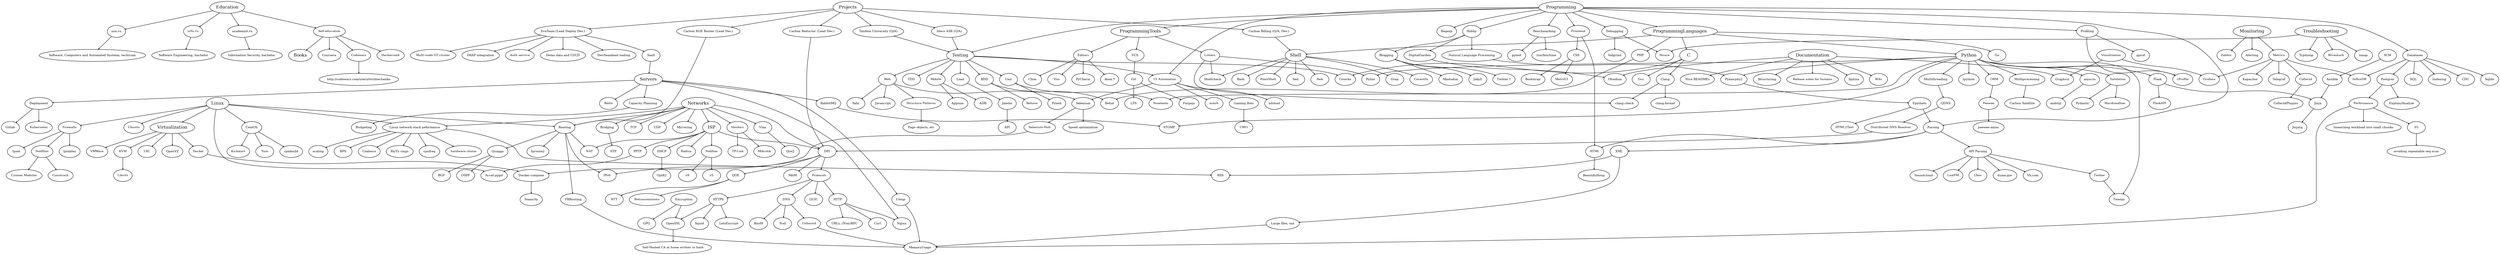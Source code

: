 digraph G {
	node [fontsize=9];
	edge [arrowsize=0.3, color=black];
	Books [fontsize=13];
	ISP [fontsize=13];
	Documentation [fontsize=13];
	Programming [fontsize=13];
	ProgrammingTools [fontsize=13];
	ProgrammingLanguages [fontsize=13];
	C [fontsize=13];
	Shell [fontsize=13];
	Python [fontsize=13];
	Linux [fontsize=13];
	Networks [fontsize=13];
	Virtualization [fontsize=13];
	Education [fontsize=13];
	Monitoring [fontsize=13];
	Troubleshooting [fontsize=13];
	Testing [fontsize=13];
	Servers [fontsize=13]
	Projects [fontsize=13]
	Servers -> Deployment;

	Servers -> Nginx;
	Servers -> Uwsgi -> MemoryUsage;
	Servers -> Redis;
	Servers -> RabbitMQ -> STOMP;
	Servers -> "Capacity Planning" -> "Budgeting";
	Documentation -> "Nice READMEs";
	Documentation -> Wiki;
	Documentation -> Structuring;
	Documentation -> "Release notes for humans";
	Documentation -> Graphviz;
	Documentation -> Obsidian;
	Documentation -> Sphinx;
	SCM -> Ansible;
	Ansible -> Jinja;
	Projects -> "Tandem University (Q/A)" -> Testing;
	Projects -> "Ideco ASR (Q/A)" -> Testing;
	Projects -> "Carbon Billing (Q/A, Dev.)" -> Shell;
	Projects -> "Carbon Reductor (Lead Dev.)" -> DPI;
	Projects -> "Carbon XGE Router (Lead Dev.)" -> Routing;
	Projects -> "EvaTeam (Lead Deploy Dev.)" -> SaaS -> Servers;
		"EvaTeam (Lead Deploy Dev.)" -> "Multi-node VZ cluster";
		"EvaTeam (Lead Deploy Dev.)" -> "IMAP integration";
		"EvaTeam (Lead Deploy Dev.)" -> "Auth service";
		"EvaTeam (Lead Deploy Dev.)" -> "Demo data and CI/CD";
		"EvaTeam (Lead Deploy Dev.)" -> "Dev/teamlead tooling";

	Programming -> Regexp;
	Programming -> ProgrammingLanguages;
	Programming -> Testing;
	Programming -> "UI Automation" -> "Gaming Bots" -> UWO;
	Programming -> Profiling;
	Programming -> Benchmarking;
		Benchmarking -> pytest;
		Benchmarking -> "/usr/bin/time";
	Programming -> Databases;
	Programming -> Debugging;
	Programming -> ProgrammingTools;
	Programming -> Frontend;
	Programming -> Parsing -> XML -> RSS;
		Parsing -> HTML -> BeautifulSoup;
		Parsing -> "API Parsing";
		XML -> "Large files, sax" -> MemoryUsage
	Programming -> Hobby;

		Hobby -> Blogging;
			Blogging -> Jekyll;
			Blogging -> "Twitter †";
			Blogging -> Mastodon;
		Hobby -> DigitalGarden -> Obsidian;
		Hobby -> "Natural Language Processing" -> Pymorphy2 -> Epythets -> HTML2Text;
			Epythets -> Parsing;
	ProgrammingLanguages -> Python;
	ProgrammingLanguages -> C;
	ProgrammingLanguages -> Shell;
	ProgrammingLanguages -> PHP;
	ProgrammingLanguages -> Go;
	Python -> Nosetests;
	Python -> Flask;
	Python -> cProfile;
	Python -> Pylint;
	Python -> Ipython;
	Python -> Multithreading -> QDNS -> "Distributed DNS Resolver" -> DPI;
	Python -> Multiprocessing -> "Carbon Satellite";
	Python -> Tweepy;
	Python -> Pymorphy2;
	Python -> ORM -> "Peewee" -> "peewee-async";
	Python -> "STOMP"
	Python -> asyncio -> aiohttp;
	Python -> Validation -> Pydantic;
	    Validation -> Marshmallow;
	"API Parsing" -> Twitter;
	"API Parsing" -> "duma.gov";
	"API Parsing" -> "Vk.com";
	"API Parsing" -> Soundcloud;
	"API Parsing" -> LastFM;
	"API Parsing" -> Uber;
	Twitter -> Tweepy;
	Flask -> FlaskAPI;
	Flask -> Jinja -> Jinjarg;
	C -> Cmocka;
	C -> Gcc;
	C -> Clang;
	Clang -> "clang-check";
	Clang -> "clang-format";
	Shell -> Bash;
	Shell -> PosixShell;
	Shell -> Sed;
	Shell -> Awk;
	Shell -> Grep;
	Shell -> Coreutils;
	Shell -> Shellcheck;
	Testing -> Mobile -> Appium;
		Mobile -> ADB;
	Testing -> BDD -> Behave;
		BDD -> Behat;
	Testing -> Web -> Selenium -> "Speed optimization";
		Selenium -> "Selenium-Hub" -> "Docker-compose" -> "Teamcity"
		Web -> Sahi;
		Web -> Javascript;
		Web -> "Structure Patterns" -> "Page objects, etc"
	Testing -> Load -> Jmeter -> API;
	Testing -> Unit -> Nosetests;
		Unit -> Pytest;
	Testing -> Cmocka;
	Testing -> TDD;
	Testing -> "UI Automation";
		"UI Automation" -> Selenium;
		"UI Automation" -> xdotool;
		"UI Automation" -> autoit;
	Profiling -> cProfile;
	Profiling -> gprof;
	Databases -> InfluxDB;
	Databases -> Postgres;
	Databases -> CDC;
	    Postgres -> "Explain/Analyze";
		Postgres -> Performance;
			Performance -> "linearizing workload into small chunks";
			Performance -> MemoryUsage;
			Performance -> IO -> "avoiding repeatable seq-scan";
	Databases -> Sqlite;
	Databases -> SQL;
	Databases -> Indexing;
	Linters -> Pylint;
	Linters -> "clang-check";
	Linters -> Shellcheck;
	Linux -> Firewalls -> Iptables;
		Firewalls -> Ipset;
	Linux -> CentOS;
	Linux -> Ubuntu;
	Firewalls -> Netfilter;
	Linux -> Routing -> Iproute2;
		Routing -> Quagga;
		Routing -> FRRouting -> MemoryUsage;
	Quagga -> OSPF;
	Quagga -> BGP;
	CentOS -> Kickstart;
	CentOS -> Yum;
	CentOS -> rpmbuild;
	Linux -> "Linux network stack peformance";
	Networks -> "Linux network stack peformance";
	"Linux network stack peformance" -> RSS;
	"Linux network stack peformance" -> RPS;
	"Linux network stack peformance" -> Coalesce;
	"Linux network stack peformance" -> "Rx/Tx rings";
	"Linux network stack peformance" -> cpufreq;
	"Linux network stack peformance" -> "hardware choise";
	"Linux network stack peformance" -> scaling;
	Netfilter -> Conntrack;
	Netfilter -> "Custom Modules";
	Networks -> Routing -> IPv6;
	    Routing -> NAT;
	Networks -> TCP;
	Networks -> UDP;
	Networks -> Vendors;
		Vendors -> Mikrotik;
		Vendors -> "TP-Link";
	Networks -> DPI;
		DPI -> Protocols;
			Protocols -> HTTP;
			Protocols -> HTTPS;
			Protocols -> QUIC;
			Protocols -> DNS;

	Networks -> Vlan -> QinQ;
	Networks -> Mirroring;
	Networks -> Bridging -> STP;
	Networks -> ISP;
	Monitoring -> Zabbix;
	Monitoring -> Alerting;
	Monitoring -> Metrics;
		Metrics -> InfluxDB;
		Metrics -> Telegraf;
		Metrics -> Kapacitor;
		Metrics -> Grafana;
		Metrics -> Collectd;
			Collectd -> CollectdPlugins;
	Debugging -> Strace;
	Debugging -> Valgrind;
	Frontend -> CSS;
	Frontend -> HTML;
		CSS -> MetroUI;
		CSS -> Bootstrap;
	HTTPS -> LetsEncrypt;
	Encryption -> OpenSSL;
	Encryption -> GPG;
	HTTPS -> OpenSSL;
		OpenSSL -> "Self-Hosted CA at home written in bash";
	DPI -> IPv6;
	DPI -> MitM;
	DPI -> QOE -> RTT;
	QOE -> Retransmissions;
	DNS -> Bind9;
	DNS -> Unbound -> MemoryUsage;
	DNS -> Nsd;
	HTTP -> Nginx;
	HTTP -> Curl;
	HTTP -> "URLs, (Non)RFC";
	HTTPS -> Squid;
	ProgrammingTools -> Linters;
	ProgrammingTools -> Editors;
	ProgrammingTools -> VCS;
	Editors -> "Atom †";
	Editors -> PyCharm;
	Editors -> Clion;
	Editors -> Vim;
	VCS -> Git;
		Git -> Forgejo;
		Git -> LFS;
	PHP -> Behat;
	Troubleshooting -> Strace;
	Troubleshooting -> Tcpdump;
	Troubleshooting -> Wireshark;
	Troubleshooting -> nmap;

	ISP -> DPI;
	ISP -> NAT;
	ISP -> Radius;
	ISP -> Netflow;
	ISP -> DHCP -> Opt82;
	ISP -> PPTP;
	PPTP -> "Accel-pppd";
	Linux -> "Accel-pppd";
	Netflow -> v5;
	Netflow -> v9;
	Visualization -> Grafana;
	Visualization -> Graphviz;
	Education -> "uisi.ru" -> "Software, Computers and Automated Systems, techician";
	Education -> "urfu.ru" -> "Software Engineering, bachelor";
	Education -> "academyit.ru" -> "Information Security, bachelor"
	Education -> "Self-education";
		"Self-education" -> Coursera;
		"Self-education" -> Codewars;
			Codewars -> "http://codewars.com/users/strizhechenko";
		"Self-education" -> Hackerrank;
		"Self-education" -> Books;
	Linux -> Virtualization;
	Virtualization -> KVM -> Libvirt;
	Virtualization -> VMWare;
	Virtualization -> LXC;
	Virtualization -> OpenVZ;
	Virtualization -> Docker -> "Docker-compose";
	Deployment -> Gitlab;
	Deployment -> Kubernetes;
}
